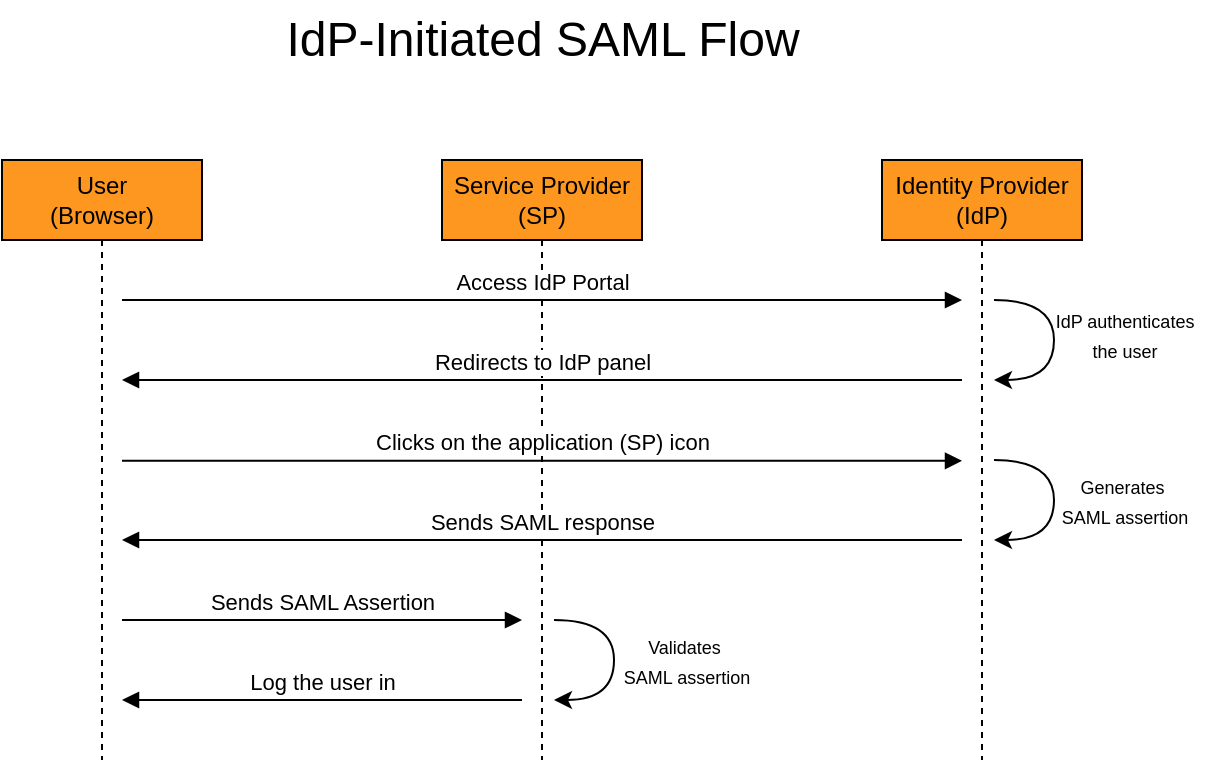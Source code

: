<mxfile version="26.1.1">
  <diagram name="Page-1" id="2YBvvXClWsGukQMizWep">
    <mxGraphModel grid="1" page="1" gridSize="10" guides="1" tooltips="1" connect="1" arrows="1" fold="1" pageScale="1" pageWidth="850" pageHeight="1100" math="0" shadow="0">
      <root>
        <mxCell id="0" />
        <mxCell id="1" parent="0" />
        <mxCell id="0rYxcgfipJoAu7dUKTon-61" value="User&lt;div&gt;(Browser)&lt;/div&gt;" style="shape=umlLifeline;perimeter=lifelinePerimeter;whiteSpace=wrap;html=1;container=0;dropTarget=0;collapsible=0;recursiveResize=0;outlineConnect=0;portConstraint=eastwest;newEdgeStyle={&quot;edgeStyle&quot;:&quot;elbowEdgeStyle&quot;,&quot;elbow&quot;:&quot;vertical&quot;,&quot;curved&quot;:0,&quot;rounded&quot;:0};fillColor=#FD971F;" vertex="1" parent="1">
          <mxGeometry x="50" y="120" width="100" height="300" as="geometry" />
        </mxCell>
        <mxCell id="0rYxcgfipJoAu7dUKTon-62" value="Service Provider&lt;div&gt;(SP)&lt;/div&gt;" style="shape=umlLifeline;perimeter=lifelinePerimeter;whiteSpace=wrap;html=1;container=0;dropTarget=0;collapsible=0;recursiveResize=0;outlineConnect=0;portConstraint=eastwest;newEdgeStyle={&quot;edgeStyle&quot;:&quot;elbowEdgeStyle&quot;,&quot;elbow&quot;:&quot;vertical&quot;,&quot;curved&quot;:0,&quot;rounded&quot;:0};fillColor=#FD971F;" vertex="1" parent="1">
          <mxGeometry x="270" y="120" width="100" height="300" as="geometry" />
        </mxCell>
        <mxCell id="0rYxcgfipJoAu7dUKTon-63" value="Access IdP Portal" style="html=1;verticalAlign=bottom;endArrow=block;edgeStyle=elbowEdgeStyle;elbow=vertical;curved=0;rounded=0;" edge="1" parent="1">
          <mxGeometry relative="1" as="geometry">
            <mxPoint x="110" y="190" as="sourcePoint" />
            <Array as="points">
              <mxPoint x="190" y="190" />
            </Array>
            <mxPoint x="530" y="190" as="targetPoint" />
            <mxPoint as="offset" />
          </mxGeometry>
        </mxCell>
        <mxCell id="0rYxcgfipJoAu7dUKTon-64" value="Redirects to IdP panel" style="html=1;verticalAlign=bottom;endArrow=block;edgeStyle=elbowEdgeStyle;elbow=vertical;curved=0;rounded=0;" edge="1" parent="1">
          <mxGeometry relative="1" as="geometry">
            <mxPoint x="530" y="230" as="sourcePoint" />
            <Array as="points">
              <mxPoint x="200" y="230" />
            </Array>
            <mxPoint x="110" y="230" as="targetPoint" />
            <mxPoint as="offset" />
          </mxGeometry>
        </mxCell>
        <mxCell id="0rYxcgfipJoAu7dUKTon-65" value="Identity Provider&lt;div&gt;(IdP)&lt;/div&gt;" style="shape=umlLifeline;perimeter=lifelinePerimeter;whiteSpace=wrap;html=1;container=0;dropTarget=0;collapsible=0;recursiveResize=0;outlineConnect=0;portConstraint=eastwest;newEdgeStyle={&quot;edgeStyle&quot;:&quot;elbowEdgeStyle&quot;,&quot;elbow&quot;:&quot;vertical&quot;,&quot;curved&quot;:0,&quot;rounded&quot;:0};fillColor=#FD971F;" vertex="1" parent="1">
          <mxGeometry x="490" y="120" width="100" height="300" as="geometry" />
        </mxCell>
        <mxCell id="0rYxcgfipJoAu7dUKTon-66" value="Clicks on the application (SP) icon" style="html=1;verticalAlign=bottom;endArrow=block;edgeStyle=elbowEdgeStyle;elbow=vertical;curved=0;rounded=0;" edge="1" parent="1">
          <mxGeometry x="-0.002" relative="1" as="geometry">
            <mxPoint x="110" y="270.43" as="sourcePoint" />
            <Array as="points">
              <mxPoint x="190" y="270.43" />
            </Array>
            <mxPoint x="530" y="270" as="targetPoint" />
            <mxPoint as="offset" />
          </mxGeometry>
        </mxCell>
        <mxCell id="0rYxcgfipJoAu7dUKTon-67" value="Sends SAML response" style="html=1;verticalAlign=bottom;endArrow=block;edgeStyle=elbowEdgeStyle;elbow=vertical;curved=0;rounded=0;" edge="1" parent="1">
          <mxGeometry x="0.002" relative="1" as="geometry">
            <mxPoint x="530" y="310" as="sourcePoint" />
            <Array as="points">
              <mxPoint x="420" y="310" />
            </Array>
            <mxPoint x="110" y="310" as="targetPoint" />
            <mxPoint as="offset" />
          </mxGeometry>
        </mxCell>
        <mxCell id="0rYxcgfipJoAu7dUKTon-68" value="Sends SAML Assertion" style="html=1;verticalAlign=bottom;endArrow=block;edgeStyle=elbowEdgeStyle;elbow=vertical;curved=0;rounded=0;" edge="1" parent="1">
          <mxGeometry relative="1" as="geometry">
            <mxPoint x="110" y="350" as="sourcePoint" />
            <Array as="points">
              <mxPoint x="190" y="350" />
            </Array>
            <mxPoint x="310" y="350" as="targetPoint" />
          </mxGeometry>
        </mxCell>
        <mxCell id="0rYxcgfipJoAu7dUKTon-69" value="" style="endArrow=classic;html=1;rounded=0;edgeStyle=orthogonalEdgeStyle;curved=1;" edge="1" parent="1">
          <mxGeometry width="50" height="50" relative="1" as="geometry">
            <mxPoint x="326.01" y="350" as="sourcePoint" />
            <mxPoint x="326" y="390" as="targetPoint" />
            <Array as="points">
              <mxPoint x="356" y="350" />
              <mxPoint x="356" y="390" />
            </Array>
          </mxGeometry>
        </mxCell>
        <mxCell id="0rYxcgfipJoAu7dUKTon-70" value="Log the user in" style="html=1;verticalAlign=bottom;endArrow=block;edgeStyle=elbowEdgeStyle;elbow=vertical;curved=0;rounded=0;" edge="1" parent="1">
          <mxGeometry relative="1" as="geometry">
            <mxPoint x="310" y="390" as="sourcePoint" />
            <Array as="points">
              <mxPoint x="200" y="390" />
            </Array>
            <mxPoint x="110" y="390" as="targetPoint" />
            <mxPoint as="offset" />
          </mxGeometry>
        </mxCell>
        <mxCell id="0rYxcgfipJoAu7dUKTon-71" value="" style="endArrow=classic;html=1;rounded=0;edgeStyle=orthogonalEdgeStyle;curved=1;" edge="1" parent="1">
          <mxGeometry width="50" height="50" relative="1" as="geometry">
            <mxPoint x="546.01" y="270" as="sourcePoint" />
            <mxPoint x="546" y="310" as="targetPoint" />
            <Array as="points">
              <mxPoint x="576" y="270" />
              <mxPoint x="576" y="310" />
            </Array>
          </mxGeometry>
        </mxCell>
        <mxCell id="0rYxcgfipJoAu7dUKTon-72" value="&lt;font style=&quot;font-size: 9px;&quot;&gt;Validates&amp;nbsp;&lt;/font&gt;&lt;div&gt;&lt;font style=&quot;font-size: 9px;&quot;&gt;SAML assertion&lt;/font&gt;&lt;/div&gt;" style="text;html=1;align=center;verticalAlign=middle;resizable=0;points=[];autosize=1;strokeColor=none;fillColor=none;" vertex="1" parent="1">
          <mxGeometry x="347" y="350" width="90" height="40" as="geometry" />
        </mxCell>
        <mxCell id="0rYxcgfipJoAu7dUKTon-73" value="&lt;font style=&quot;font-size: 9px;&quot;&gt;&lt;font style=&quot;&quot;&gt;&lt;font style=&quot;&quot;&gt;&lt;font style=&quot;&quot;&gt;&lt;font style=&quot;&quot;&gt;IdP authenticates&lt;/font&gt;&lt;/font&gt;&lt;/font&gt;&lt;/font&gt;&lt;/font&gt;&lt;div&gt;&lt;font style=&quot;font-size: 9px;&quot;&gt;&lt;span style=&quot;background-color: transparent; color: light-dark(rgb(0, 0, 0), rgb(255, 255, 255));&quot;&gt;the user&lt;/span&gt;&lt;/font&gt;&lt;/div&gt;" style="text;html=1;align=center;verticalAlign=middle;resizable=0;points=[];autosize=1;strokeColor=none;fillColor=none;" vertex="1" parent="1">
          <mxGeometry x="566" y="187" width="90" height="40" as="geometry" />
        </mxCell>
        <mxCell id="0rYxcgfipJoAu7dUKTon-74" value="" style="endArrow=classic;html=1;rounded=0;edgeStyle=orthogonalEdgeStyle;curved=1;" edge="1" parent="1">
          <mxGeometry width="50" height="50" relative="1" as="geometry">
            <mxPoint x="546.01" y="190" as="sourcePoint" />
            <mxPoint x="546" y="230" as="targetPoint" />
            <Array as="points">
              <mxPoint x="576" y="190" />
              <mxPoint x="576" y="230" />
            </Array>
          </mxGeometry>
        </mxCell>
        <mxCell id="0rYxcgfipJoAu7dUKTon-75" value="&lt;font style=&quot;font-size: 9px;&quot;&gt;Generates&amp;nbsp;&lt;/font&gt;&lt;div&gt;&lt;font style=&quot;font-size: 9px;&quot;&gt;SAML assertion&lt;/font&gt;&lt;/div&gt;" style="text;html=1;align=center;verticalAlign=middle;resizable=0;points=[];autosize=1;strokeColor=none;fillColor=none;" vertex="1" parent="1">
          <mxGeometry x="566" y="270" width="90" height="40" as="geometry" />
        </mxCell>
        <mxCell id="0rYxcgfipJoAu7dUKTon-76" value="&lt;font style=&quot;font-size: 24px;&quot;&gt;IdP-Initiated SAML Flow&lt;/font&gt;" style="text;html=1;align=center;verticalAlign=middle;resizable=0;points=[];autosize=1;strokeColor=none;fillColor=none;" vertex="1" parent="1">
          <mxGeometry x="180" y="40" width="280" height="40" as="geometry" />
        </mxCell>
      </root>
    </mxGraphModel>
  </diagram>
</mxfile>
